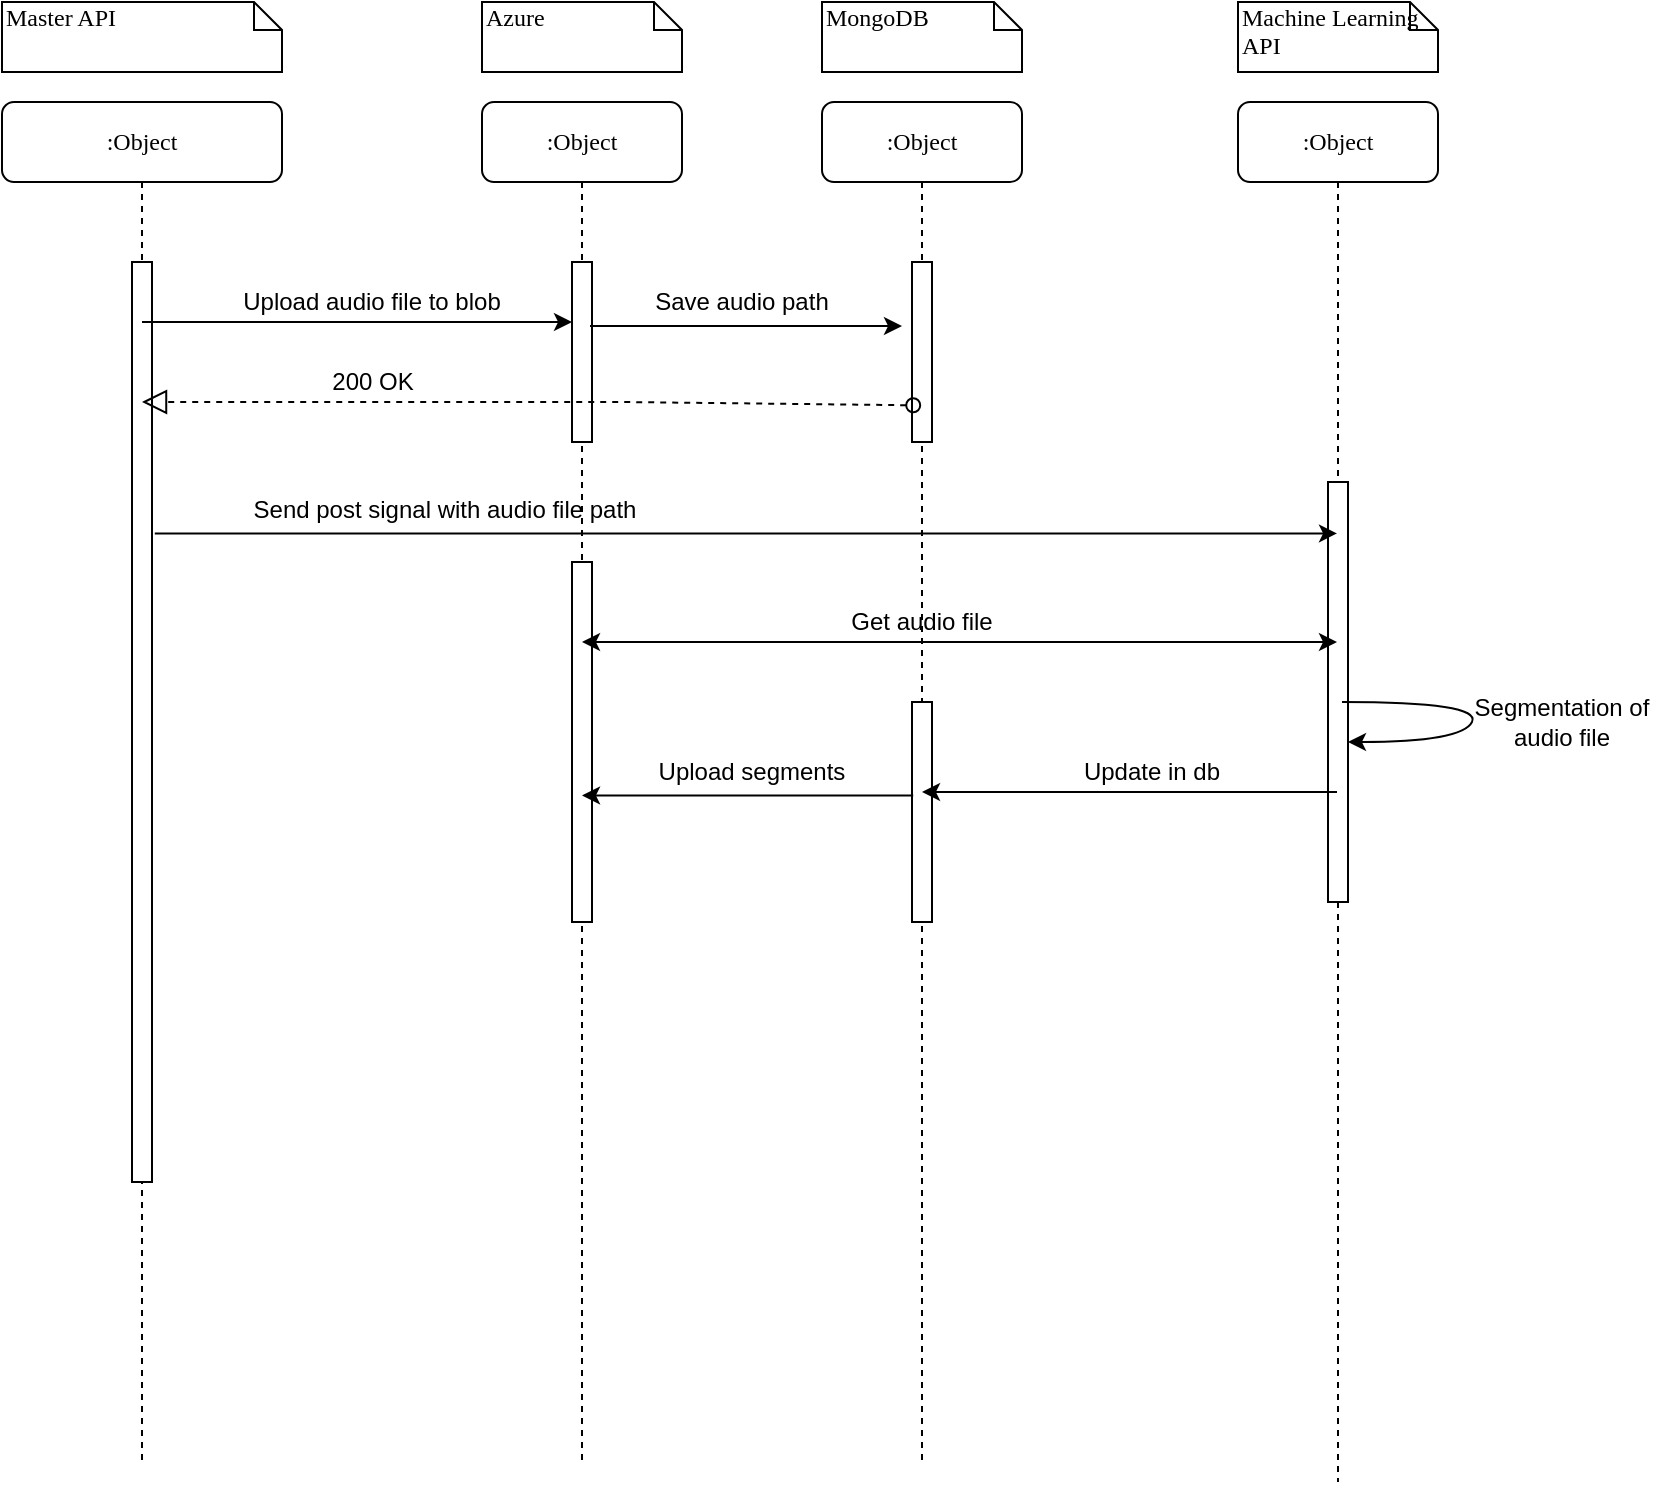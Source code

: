 <mxfile version="13.9.9" type="device"><diagram name="Page-1" id="13e1069c-82ec-6db2-03f1-153e76fe0fe0"><mxGraphModel dx="1278" dy="607" grid="1" gridSize="10" guides="1" tooltips="1" connect="1" arrows="1" fold="1" page="1" pageScale="1" pageWidth="1100" pageHeight="850" background="#ffffff" math="0" shadow="0"><root><mxCell id="0"/><mxCell id="1" parent="0"/><mxCell id="7baba1c4bc27f4b0-3" value=":Object" style="shape=umlLifeline;perimeter=lifelinePerimeter;whiteSpace=wrap;html=1;container=1;collapsible=0;recursiveResize=0;outlineConnect=0;rounded=1;shadow=0;comic=0;labelBackgroundColor=none;strokeWidth=1;fontFamily=Verdana;fontSize=12;align=center;" parent="1" vertex="1"><mxGeometry x="698" y="80" width="100" height="690" as="geometry"/></mxCell><mxCell id="7baba1c4bc27f4b0-13" value="" style="html=1;points=[];perimeter=orthogonalPerimeter;rounded=0;shadow=0;comic=0;labelBackgroundColor=none;strokeWidth=1;fontFamily=Verdana;fontSize=12;align=center;" parent="7baba1c4bc27f4b0-3" vertex="1"><mxGeometry x="45" y="190" width="10" height="210" as="geometry"/></mxCell><mxCell id="7baba1c4bc27f4b0-8" value=":Object" style="shape=umlLifeline;perimeter=lifelinePerimeter;whiteSpace=wrap;html=1;container=1;collapsible=0;recursiveResize=0;outlineConnect=0;rounded=1;shadow=0;comic=0;labelBackgroundColor=none;strokeWidth=1;fontFamily=Verdana;fontSize=12;align=center;" parent="1" vertex="1"><mxGeometry x="80" y="80" width="140" height="680" as="geometry"/></mxCell><mxCell id="7baba1c4bc27f4b0-9" value="" style="html=1;points=[];perimeter=orthogonalPerimeter;rounded=0;shadow=0;comic=0;labelBackgroundColor=none;strokeWidth=1;fontFamily=Verdana;fontSize=12;align=center;" parent="7baba1c4bc27f4b0-8" vertex="1"><mxGeometry x="65" y="80" width="10" height="460" as="geometry"/></mxCell><mxCell id="7baba1c4bc27f4b0-40" value="Master API" style="shape=note;whiteSpace=wrap;html=1;size=14;verticalAlign=top;align=left;spacingTop=-6;rounded=0;shadow=0;comic=0;labelBackgroundColor=none;strokeWidth=1;fontFamily=Verdana;fontSize=12" parent="1" vertex="1"><mxGeometry x="80" y="30" width="140" height="35" as="geometry"/></mxCell><mxCell id="7baba1c4bc27f4b0-42" value="Machine Learning API" style="shape=note;whiteSpace=wrap;html=1;size=14;verticalAlign=top;align=left;spacingTop=-6;rounded=0;shadow=0;comic=0;labelBackgroundColor=none;strokeWidth=1;fontFamily=Verdana;fontSize=12" parent="1" vertex="1"><mxGeometry x="698" y="30" width="100" height="35" as="geometry"/></mxCell><mxCell id="_JBduZWczWZ5mZBViTv1-8" value="Azure" style="shape=note;whiteSpace=wrap;html=1;size=14;verticalAlign=top;align=left;spacingTop=-6;rounded=0;shadow=0;comic=0;labelBackgroundColor=none;strokeWidth=1;fontFamily=Verdana;fontSize=12" parent="1" vertex="1"><mxGeometry x="320" y="30" width="100" height="35" as="geometry"/></mxCell><mxCell id="_JBduZWczWZ5mZBViTv1-9" value=":Object" style="shape=umlLifeline;perimeter=lifelinePerimeter;whiteSpace=wrap;html=1;container=1;collapsible=0;recursiveResize=0;outlineConnect=0;rounded=1;shadow=0;comic=0;labelBackgroundColor=none;strokeWidth=1;fontFamily=Verdana;fontSize=12;align=center;" parent="1" vertex="1"><mxGeometry x="320" y="80" width="100" height="680" as="geometry"/></mxCell><mxCell id="_JBduZWczWZ5mZBViTv1-10" value="" style="html=1;points=[];perimeter=orthogonalPerimeter;rounded=0;shadow=0;comic=0;labelBackgroundColor=none;strokeWidth=1;fontFamily=Verdana;fontSize=12;align=center;" parent="_JBduZWczWZ5mZBViTv1-9" vertex="1"><mxGeometry x="45" y="80" width="10" height="90" as="geometry"/></mxCell><mxCell id="_XEtCjd-93tOIwnmXoix-8" value="Send post signal with audio file path" style="text;html=1;strokeColor=none;fillColor=none;align=center;verticalAlign=middle;whiteSpace=wrap;rounded=0;" vertex="1" parent="_JBduZWczWZ5mZBViTv1-9"><mxGeometry x="-130" y="194" width="222.5" height="20" as="geometry"/></mxCell><mxCell id="_XEtCjd-93tOIwnmXoix-11" value="" style="html=1;points=[];perimeter=orthogonalPerimeter;rounded=0;shadow=0;comic=0;labelBackgroundColor=none;strokeWidth=1;fontFamily=Verdana;fontSize=12;align=center;" vertex="1" parent="_JBduZWczWZ5mZBViTv1-9"><mxGeometry x="45" y="230" width="10" height="180" as="geometry"/></mxCell><mxCell id="_JBduZWczWZ5mZBViTv1-11" value="MongoDB" style="shape=note;whiteSpace=wrap;html=1;size=14;verticalAlign=top;align=left;spacingTop=-6;rounded=0;shadow=0;comic=0;labelBackgroundColor=none;strokeWidth=1;fontFamily=Verdana;fontSize=12" parent="1" vertex="1"><mxGeometry x="490" y="30" width="100" height="35" as="geometry"/></mxCell><mxCell id="_JBduZWczWZ5mZBViTv1-12" value=":Object" style="shape=umlLifeline;perimeter=lifelinePerimeter;whiteSpace=wrap;html=1;container=1;collapsible=0;recursiveResize=0;outlineConnect=0;rounded=1;shadow=0;comic=0;labelBackgroundColor=none;strokeWidth=1;fontFamily=Verdana;fontSize=12;align=center;" parent="1" vertex="1"><mxGeometry x="490" y="80" width="100" height="680" as="geometry"/></mxCell><mxCell id="_JBduZWczWZ5mZBViTv1-13" value="" style="html=1;points=[];perimeter=orthogonalPerimeter;rounded=0;shadow=0;comic=0;labelBackgroundColor=none;strokeWidth=1;fontFamily=Verdana;fontSize=12;align=center;" parent="_JBduZWczWZ5mZBViTv1-12" vertex="1"><mxGeometry x="45" y="80" width="10" height="90" as="geometry"/></mxCell><mxCell id="_XEtCjd-93tOIwnmXoix-14" value="" style="html=1;points=[];perimeter=orthogonalPerimeter;rounded=0;shadow=0;comic=0;labelBackgroundColor=none;strokeWidth=1;fontFamily=Verdana;fontSize=12;align=center;" vertex="1" parent="_JBduZWczWZ5mZBViTv1-12"><mxGeometry x="45" y="300" width="10" height="110" as="geometry"/></mxCell><mxCell id="_JBduZWczWZ5mZBViTv1-15" value="" style="endArrow=classic;html=1;" parent="1" source="7baba1c4bc27f4b0-8" target="_JBduZWczWZ5mZBViTv1-10" edge="1"><mxGeometry width="50" height="50" relative="1" as="geometry"><mxPoint x="190" y="230" as="sourcePoint"/><mxPoint x="240" y="180" as="targetPoint"/><Array as="points"><mxPoint x="300" y="190"/></Array></mxGeometry></mxCell><mxCell id="_XEtCjd-93tOIwnmXoix-1" value="Upload audio file to blob" style="text;html=1;strokeColor=none;fillColor=none;align=center;verticalAlign=middle;whiteSpace=wrap;rounded=0;" vertex="1" parent="1"><mxGeometry x="190" y="170" width="150" height="20" as="geometry"/></mxCell><mxCell id="_XEtCjd-93tOIwnmXoix-2" value="" style="endArrow=classic;html=1;" edge="1" parent="1"><mxGeometry width="50" height="50" relative="1" as="geometry"><mxPoint x="374" y="192" as="sourcePoint"/><mxPoint x="530" y="192" as="targetPoint"/></mxGeometry></mxCell><mxCell id="_XEtCjd-93tOIwnmXoix-3" value="Save audio path" style="text;html=1;strokeColor=none;fillColor=none;align=center;verticalAlign=middle;whiteSpace=wrap;rounded=0;" vertex="1" parent="1"><mxGeometry x="390" y="170" width="120" height="20" as="geometry"/></mxCell><mxCell id="_XEtCjd-93tOIwnmXoix-5" value="" style="startArrow=oval;startFill=0;startSize=7;endArrow=block;endFill=0;endSize=10;dashed=1;html=1;exitX=0.06;exitY=0.796;exitDx=0;exitDy=0;exitPerimeter=0;" edge="1" parent="1" source="_JBduZWczWZ5mZBViTv1-13"><mxGeometry width="100" relative="1" as="geometry"><mxPoint x="743.5" y="230" as="sourcePoint"/><mxPoint x="150" y="230" as="targetPoint"/><Array as="points"><mxPoint x="390.5" y="230"/></Array></mxGeometry></mxCell><mxCell id="_XEtCjd-93tOIwnmXoix-6" value="200 OK" style="text;html=1;strokeColor=none;fillColor=none;align=center;verticalAlign=middle;whiteSpace=wrap;rounded=0;" vertex="1" parent="1"><mxGeometry x="237.5" y="210" width="55" height="20" as="geometry"/></mxCell><mxCell id="_XEtCjd-93tOIwnmXoix-7" value="" style="endArrow=classic;html=1;exitX=1.14;exitY=0.295;exitDx=0;exitDy=0;exitPerimeter=0;" edge="1" parent="1" source="7baba1c4bc27f4b0-9" target="7baba1c4bc27f4b0-3"><mxGeometry width="50" height="50" relative="1" as="geometry"><mxPoint x="530" y="290" as="sourcePoint"/><mxPoint x="580" y="240" as="targetPoint"/></mxGeometry></mxCell><mxCell id="_XEtCjd-93tOIwnmXoix-12" value="Get audio file" style="text;html=1;strokeColor=none;fillColor=none;align=center;verticalAlign=middle;whiteSpace=wrap;rounded=0;" vertex="1" parent="1"><mxGeometry x="480" y="330" width="120" height="20" as="geometry"/></mxCell><mxCell id="_XEtCjd-93tOIwnmXoix-13" value="" style="endArrow=classic;startArrow=classic;html=1;" edge="1" parent="1" target="7baba1c4bc27f4b0-3"><mxGeometry width="50" height="50" relative="1" as="geometry"><mxPoint x="370" y="350" as="sourcePoint"/><mxPoint x="420" y="300" as="targetPoint"/></mxGeometry></mxCell><mxCell id="_XEtCjd-93tOIwnmXoix-15" value="" style="curved=1;endArrow=classic;html=1;" edge="1" parent="1" target="7baba1c4bc27f4b0-13"><mxGeometry width="50" height="50" relative="1" as="geometry"><mxPoint x="750" y="380" as="sourcePoint"/><mxPoint x="820" y="420" as="targetPoint"/><Array as="points"><mxPoint x="820" y="380"/><mxPoint x="810" y="400"/></Array></mxGeometry></mxCell><mxCell id="_XEtCjd-93tOIwnmXoix-16" value="Segmentation of audio file" style="text;html=1;strokeColor=none;fillColor=none;align=center;verticalAlign=middle;whiteSpace=wrap;rounded=0;" vertex="1" parent="1"><mxGeometry x="810" y="380" width="100" height="20" as="geometry"/></mxCell><mxCell id="_XEtCjd-93tOIwnmXoix-17" value="" style="endArrow=classic;html=1;" edge="1" parent="1" source="7baba1c4bc27f4b0-3" target="_JBduZWczWZ5mZBViTv1-12"><mxGeometry width="50" height="50" relative="1" as="geometry"><mxPoint x="530" y="310" as="sourcePoint"/><mxPoint x="580" y="260" as="targetPoint"/></mxGeometry></mxCell><mxCell id="_XEtCjd-93tOIwnmXoix-18" value="" style="endArrow=classic;html=1;exitX=0.06;exitY=0.425;exitDx=0;exitDy=0;exitPerimeter=0;" edge="1" parent="1" source="_XEtCjd-93tOIwnmXoix-14" target="_JBduZWczWZ5mZBViTv1-9"><mxGeometry width="50" height="50" relative="1" as="geometry"><mxPoint x="530" y="310" as="sourcePoint"/><mxPoint x="580" y="260" as="targetPoint"/></mxGeometry></mxCell><mxCell id="_XEtCjd-93tOIwnmXoix-19" value="Update in db" style="text;html=1;strokeColor=none;fillColor=none;align=center;verticalAlign=middle;whiteSpace=wrap;rounded=0;" vertex="1" parent="1"><mxGeometry x="600" y="405" width="110" height="20" as="geometry"/></mxCell><mxCell id="_XEtCjd-93tOIwnmXoix-20" value="Upload segments" style="text;html=1;strokeColor=none;fillColor=none;align=center;verticalAlign=middle;whiteSpace=wrap;rounded=0;" vertex="1" parent="1"><mxGeometry x="400" y="405" width="110" height="20" as="geometry"/></mxCell></root></mxGraphModel></diagram></mxfile>